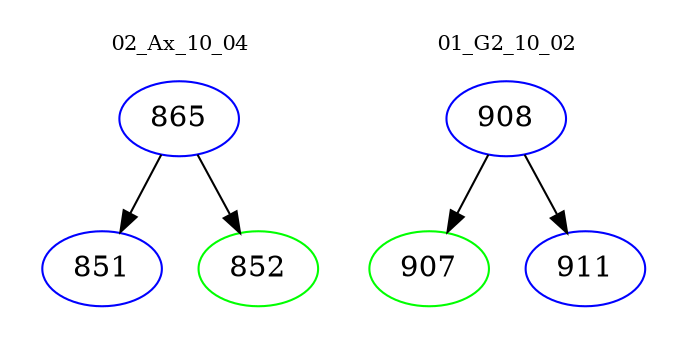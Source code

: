 digraph{
subgraph cluster_0 {
color = white
label = "02_Ax_10_04";
fontsize=10;
T0_865 [label="865", color="blue"]
T0_865 -> T0_851 [color="black"]
T0_851 [label="851", color="blue"]
T0_865 -> T0_852 [color="black"]
T0_852 [label="852", color="green"]
}
subgraph cluster_1 {
color = white
label = "01_G2_10_02";
fontsize=10;
T1_908 [label="908", color="blue"]
T1_908 -> T1_907 [color="black"]
T1_907 [label="907", color="green"]
T1_908 -> T1_911 [color="black"]
T1_911 [label="911", color="blue"]
}
}
